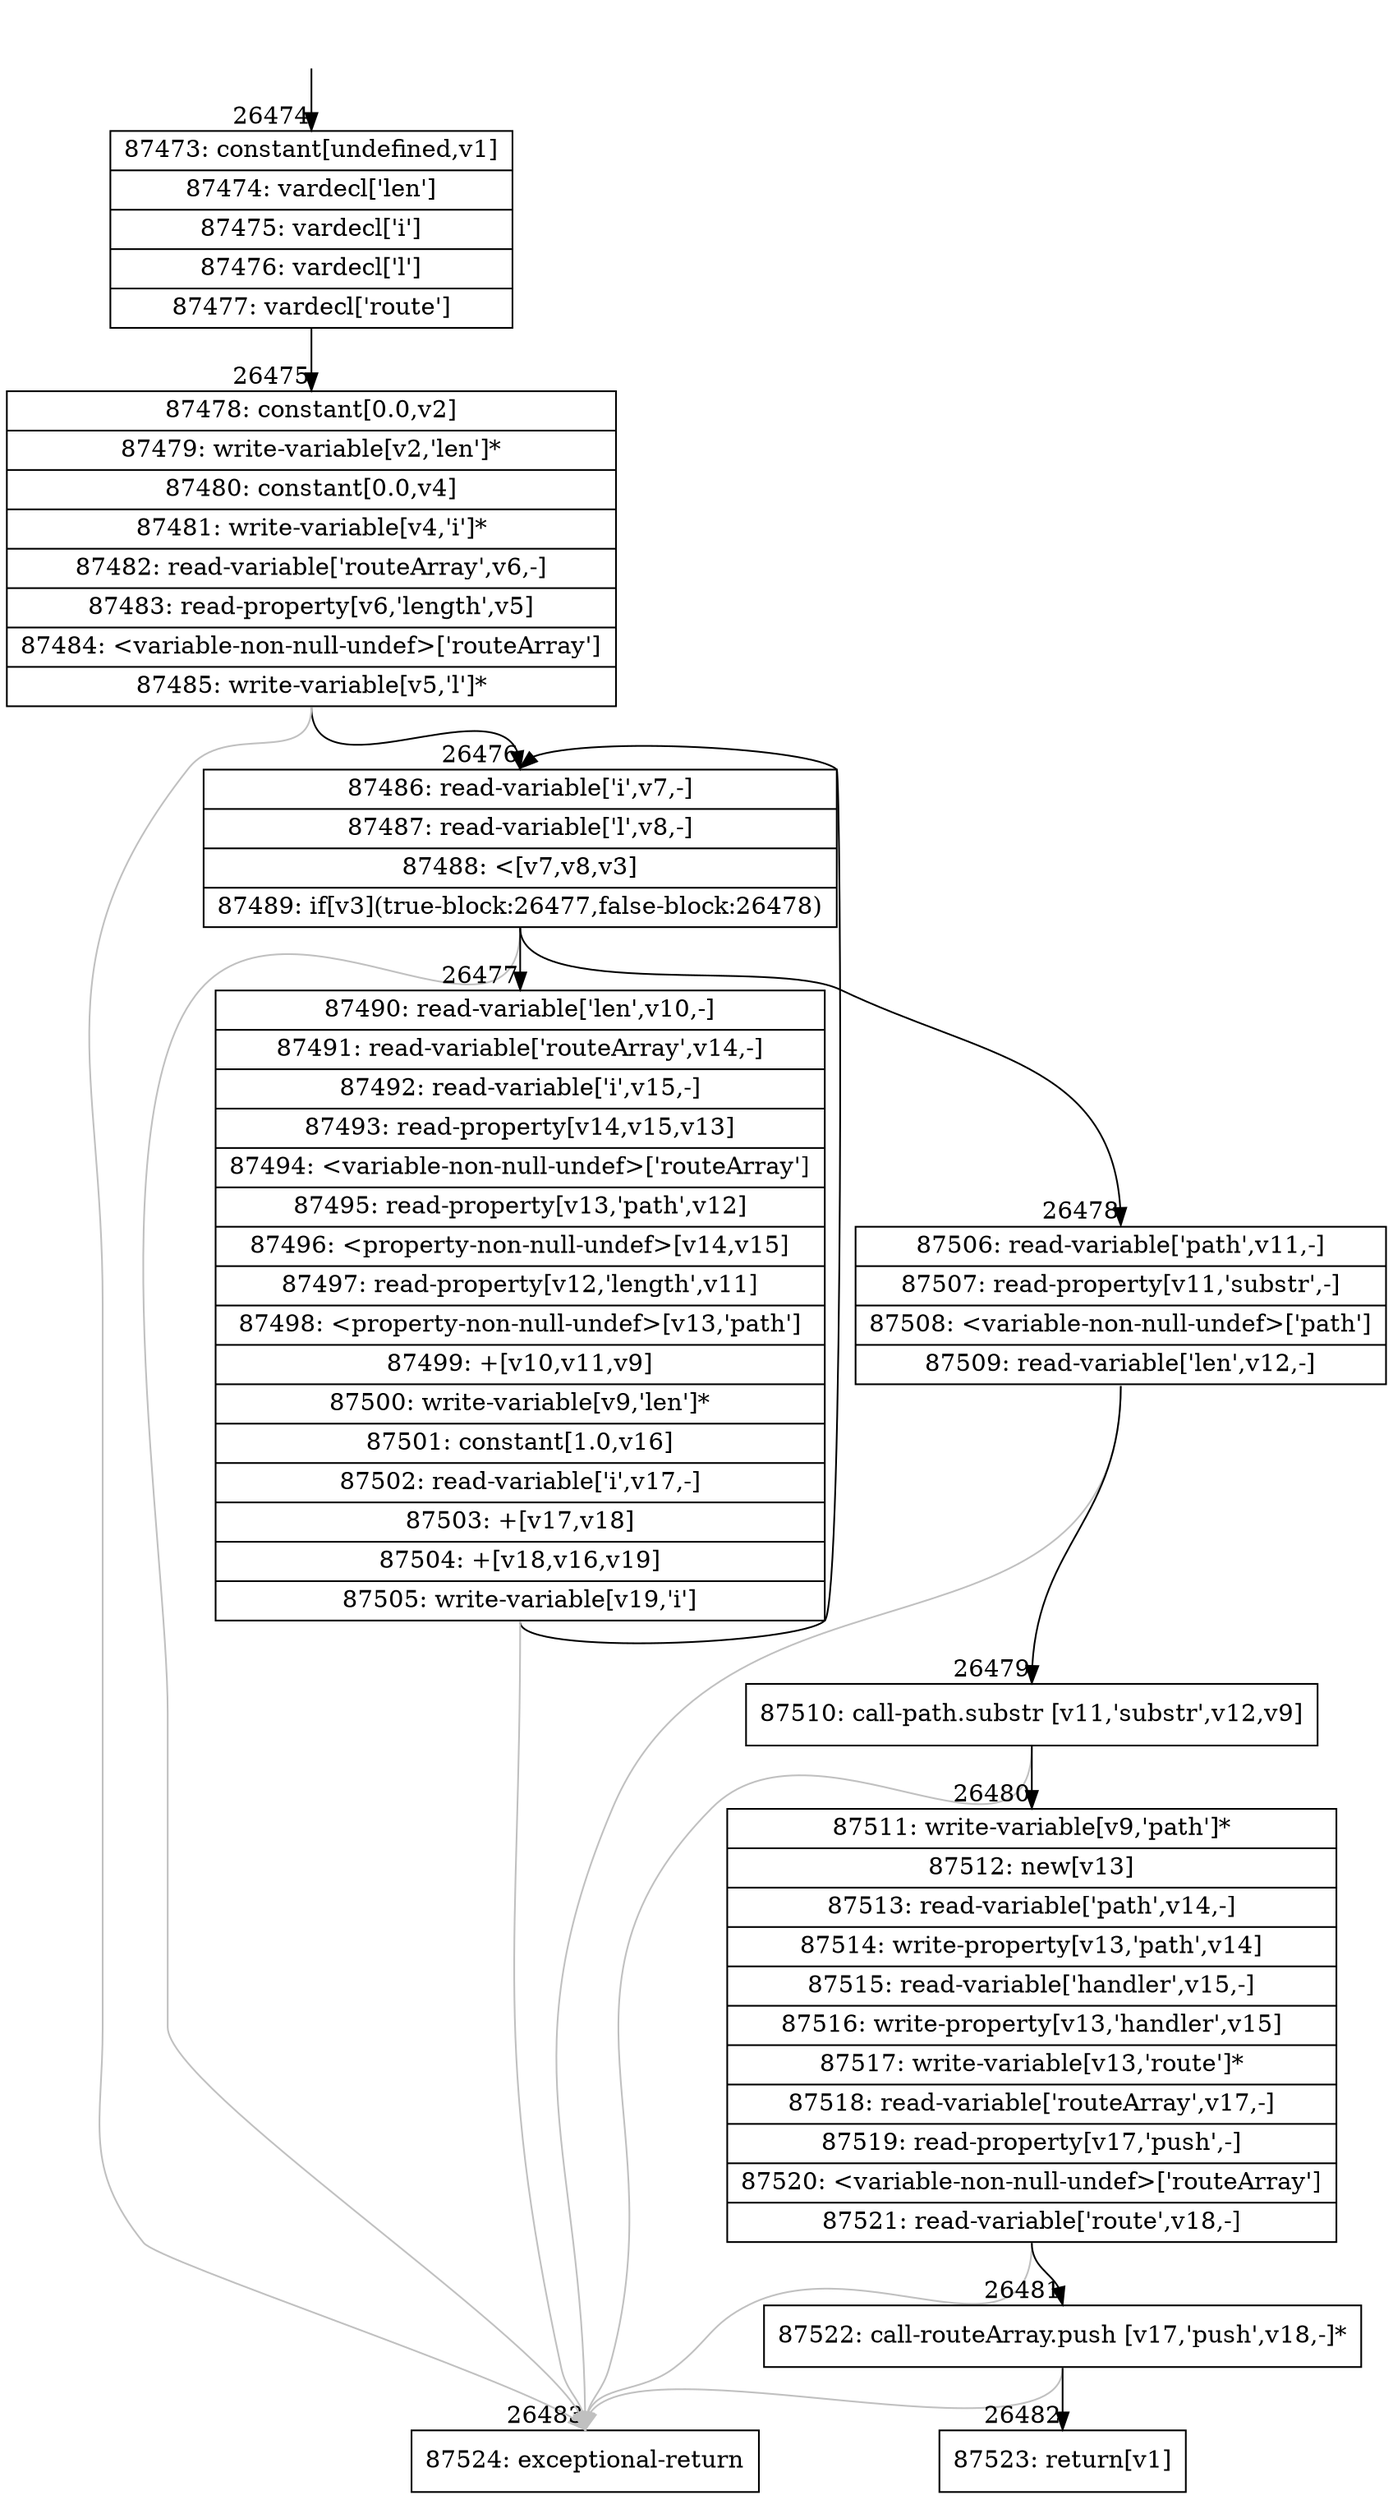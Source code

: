 digraph {
rankdir="TD"
BB_entry2316[shape=none,label=""];
BB_entry2316 -> BB26474 [tailport=s, headport=n, headlabel="    26474"]
BB26474 [shape=record label="{87473: constant[undefined,v1]|87474: vardecl['len']|87475: vardecl['i']|87476: vardecl['l']|87477: vardecl['route']}" ] 
BB26474 -> BB26475 [tailport=s, headport=n, headlabel="      26475"]
BB26475 [shape=record label="{87478: constant[0.0,v2]|87479: write-variable[v2,'len']*|87480: constant[0.0,v4]|87481: write-variable[v4,'i']*|87482: read-variable['routeArray',v6,-]|87483: read-property[v6,'length',v5]|87484: \<variable-non-null-undef\>['routeArray']|87485: write-variable[v5,'l']*}" ] 
BB26475 -> BB26476 [tailport=s, headport=n, headlabel="      26476"]
BB26475 -> BB26483 [tailport=s, headport=n, color=gray, headlabel="      26483"]
BB26476 [shape=record label="{87486: read-variable['i',v7,-]|87487: read-variable['l',v8,-]|87488: \<[v7,v8,v3]|87489: if[v3](true-block:26477,false-block:26478)}" ] 
BB26476 -> BB26477 [tailport=s, headport=n, headlabel="      26477"]
BB26476 -> BB26478 [tailport=s, headport=n, headlabel="      26478"]
BB26476 -> BB26483 [tailport=s, headport=n, color=gray]
BB26477 [shape=record label="{87490: read-variable['len',v10,-]|87491: read-variable['routeArray',v14,-]|87492: read-variable['i',v15,-]|87493: read-property[v14,v15,v13]|87494: \<variable-non-null-undef\>['routeArray']|87495: read-property[v13,'path',v12]|87496: \<property-non-null-undef\>[v14,v15]|87497: read-property[v12,'length',v11]|87498: \<property-non-null-undef\>[v13,'path']|87499: +[v10,v11,v9]|87500: write-variable[v9,'len']*|87501: constant[1.0,v16]|87502: read-variable['i',v17,-]|87503: +[v17,v18]|87504: +[v18,v16,v19]|87505: write-variable[v19,'i']}" ] 
BB26477 -> BB26476 [tailport=s, headport=n]
BB26477 -> BB26483 [tailport=s, headport=n, color=gray]
BB26478 [shape=record label="{87506: read-variable['path',v11,-]|87507: read-property[v11,'substr',-]|87508: \<variable-non-null-undef\>['path']|87509: read-variable['len',v12,-]}" ] 
BB26478 -> BB26479 [tailport=s, headport=n, headlabel="      26479"]
BB26478 -> BB26483 [tailport=s, headport=n, color=gray]
BB26479 [shape=record label="{87510: call-path.substr [v11,'substr',v12,v9]}" ] 
BB26479 -> BB26480 [tailport=s, headport=n, headlabel="      26480"]
BB26479 -> BB26483 [tailport=s, headport=n, color=gray]
BB26480 [shape=record label="{87511: write-variable[v9,'path']*|87512: new[v13]|87513: read-variable['path',v14,-]|87514: write-property[v13,'path',v14]|87515: read-variable['handler',v15,-]|87516: write-property[v13,'handler',v15]|87517: write-variable[v13,'route']*|87518: read-variable['routeArray',v17,-]|87519: read-property[v17,'push',-]|87520: \<variable-non-null-undef\>['routeArray']|87521: read-variable['route',v18,-]}" ] 
BB26480 -> BB26481 [tailport=s, headport=n, headlabel="      26481"]
BB26480 -> BB26483 [tailport=s, headport=n, color=gray]
BB26481 [shape=record label="{87522: call-routeArray.push [v17,'push',v18,-]*}" ] 
BB26481 -> BB26482 [tailport=s, headport=n, headlabel="      26482"]
BB26481 -> BB26483 [tailport=s, headport=n, color=gray]
BB26482 [shape=record label="{87523: return[v1]}" ] 
BB26483 [shape=record label="{87524: exceptional-return}" ] 
//#$~ 48104
}
